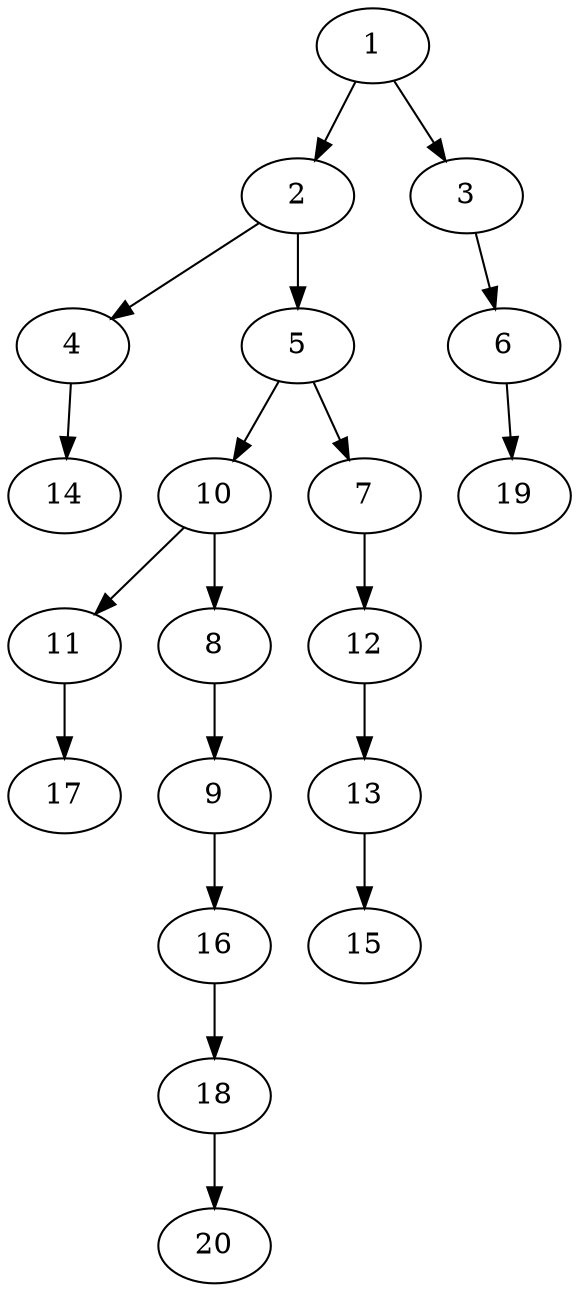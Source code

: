 digraph "Unbalanced Tree" {
	2547354306128 [label=1]
	2547354306128 -> 2547354305616
	2547354305616 [label=2]
	2547354305616 -> 2547353731216
	2547353731216 [label=4]
	2547353731216 -> 2547353731280
	2547353731280 [label=14]
	2547354305616 -> 2547354305488
	2547354305488 [label=5]
	2547354305488 -> 2547354304848
	2547354304848 [label=10]
	2547354304848 -> 2547353150800
	2547353150800 [label=11]
	2547353150800 -> 2547353734352
	2547353734352 [label=17]
	2547354304848 -> 2547354304720
	2547354304720 [label=8]
	2547354304720 -> 2547354304592
	2547354304592 [label=9]
	2547354304592 -> 2547354074512
	2547354074512 [label=16]
	2547354074512 -> 2547354074768
	2547354074768 [label=18]
	2547354074768 -> 2547354072656
	2547354072656 [label=20]
	2547354305488 -> 2547354305360
	2547354305360 [label=7]
	2547354305360 -> 2547354305232
	2547354305232 [label=12]
	2547354305232 -> 2547354305104
	2547354305104 [label=13]
	2547354305104 -> 2547354304912
	2547354304912 [label=15]
	2547354306128 -> 2547354306000
	2547354306000 [label=3]
	2547354306000 -> 2547354305872
	2547354305872 [label=6]
	2547354305872 -> 2547354305680
	2547354305680 [label=19]
}
